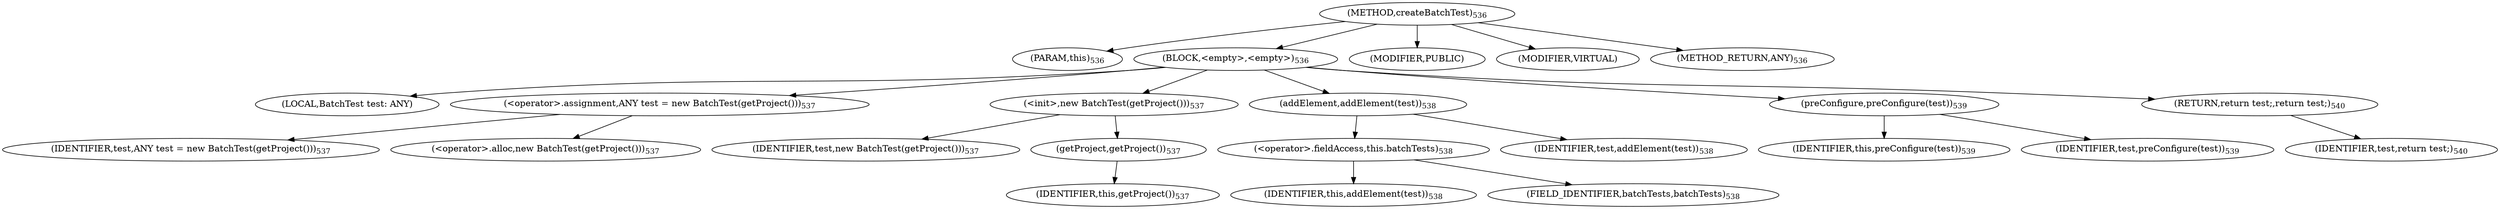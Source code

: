 digraph "createBatchTest" {  
"742" [label = <(METHOD,createBatchTest)<SUB>536</SUB>> ]
"47" [label = <(PARAM,this)<SUB>536</SUB>> ]
"743" [label = <(BLOCK,&lt;empty&gt;,&lt;empty&gt;)<SUB>536</SUB>> ]
"49" [label = <(LOCAL,BatchTest test: ANY)> ]
"744" [label = <(&lt;operator&gt;.assignment,ANY test = new BatchTest(getProject()))<SUB>537</SUB>> ]
"745" [label = <(IDENTIFIER,test,ANY test = new BatchTest(getProject()))<SUB>537</SUB>> ]
"746" [label = <(&lt;operator&gt;.alloc,new BatchTest(getProject()))<SUB>537</SUB>> ]
"747" [label = <(&lt;init&gt;,new BatchTest(getProject()))<SUB>537</SUB>> ]
"48" [label = <(IDENTIFIER,test,new BatchTest(getProject()))<SUB>537</SUB>> ]
"748" [label = <(getProject,getProject())<SUB>537</SUB>> ]
"46" [label = <(IDENTIFIER,this,getProject())<SUB>537</SUB>> ]
"749" [label = <(addElement,addElement(test))<SUB>538</SUB>> ]
"750" [label = <(&lt;operator&gt;.fieldAccess,this.batchTests)<SUB>538</SUB>> ]
"751" [label = <(IDENTIFIER,this,addElement(test))<SUB>538</SUB>> ]
"752" [label = <(FIELD_IDENTIFIER,batchTests,batchTests)<SUB>538</SUB>> ]
"753" [label = <(IDENTIFIER,test,addElement(test))<SUB>538</SUB>> ]
"754" [label = <(preConfigure,preConfigure(test))<SUB>539</SUB>> ]
"50" [label = <(IDENTIFIER,this,preConfigure(test))<SUB>539</SUB>> ]
"755" [label = <(IDENTIFIER,test,preConfigure(test))<SUB>539</SUB>> ]
"756" [label = <(RETURN,return test;,return test;)<SUB>540</SUB>> ]
"757" [label = <(IDENTIFIER,test,return test;)<SUB>540</SUB>> ]
"758" [label = <(MODIFIER,PUBLIC)> ]
"759" [label = <(MODIFIER,VIRTUAL)> ]
"760" [label = <(METHOD_RETURN,ANY)<SUB>536</SUB>> ]
  "742" -> "47" 
  "742" -> "743" 
  "742" -> "758" 
  "742" -> "759" 
  "742" -> "760" 
  "743" -> "49" 
  "743" -> "744" 
  "743" -> "747" 
  "743" -> "749" 
  "743" -> "754" 
  "743" -> "756" 
  "744" -> "745" 
  "744" -> "746" 
  "747" -> "48" 
  "747" -> "748" 
  "748" -> "46" 
  "749" -> "750" 
  "749" -> "753" 
  "750" -> "751" 
  "750" -> "752" 
  "754" -> "50" 
  "754" -> "755" 
  "756" -> "757" 
}
